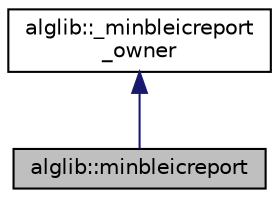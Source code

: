 digraph "alglib::minbleicreport"
{
  edge [fontname="Helvetica",fontsize="10",labelfontname="Helvetica",labelfontsize="10"];
  node [fontname="Helvetica",fontsize="10",shape=record];
  Node0 [label="alglib::minbleicreport",height=0.2,width=0.4,color="black", fillcolor="grey75", style="filled", fontcolor="black"];
  Node1 -> Node0 [dir="back",color="midnightblue",fontsize="10",style="solid",fontname="Helvetica"];
  Node1 [label="alglib::_minbleicreport\l_owner",height=0.2,width=0.4,color="black", fillcolor="white", style="filled",URL="$classalglib_1_1__minbleicreport__owner.html"];
}
